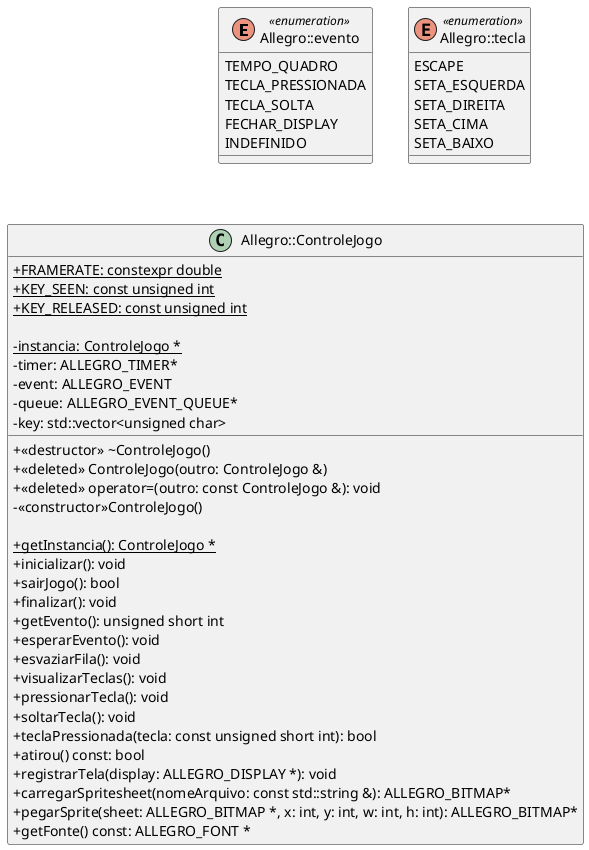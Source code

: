 @startuml
!startsub CONTROLE_JOGO

skinparam classAttributeIconSize 0

enum "Allegro::evento" <<enumeration>> {
    TEMPO_QUADRO
    TECLA_PRESSIONADA
    TECLA_SOLTA
    FECHAR_DISPLAY
    INDEFINIDO
}

enum "Allegro::tecla" <<enumeration>>{
    ESCAPE
    SETA_ESQUERDA
    SETA_DIREITA
    SETA_CIMA
    SETA_BAIXO
}

class "Allegro::ControleJogo"{
    + <<destructor>> ~ControleJogo()
    + <<deleted>> ControleJogo(outro: ControleJogo &)
    + <<deleted>> operator=(outro: const ControleJogo &): void 
    - <<constructor>>ControleJogo()

    + {static} getInstancia(): ControleJogo *
    + {static} FRAMERATE: constexpr double
    + {static} KEY_SEEN: const unsigned int 
    + {static} KEY_RELEASED: const unsigned int 
    + inicializar(): void 
    + sairJogo(): bool 
    + finalizar(): void 
    + getEvento(): unsigned short int 
    + esperarEvento(): void 
    + esvaziarFila(): void 
    + visualizarTeclas(): void 
    + pressionarTecla(): void 
    + soltarTecla(): void 
    + teclaPressionada(tecla: const unsigned short int): bool 
    + atirou() const: bool 
    + registrarTela(display: ALLEGRO_DISPLAY *): void 
    + carregarSpritesheet(nomeArquivo: const std::string &): ALLEGRO_BITMAP* 
    + pegarSprite(sheet: ALLEGRO_BITMAP *, x: int, y: int, w: int, h: int): ALLEGRO_BITMAP* 
    + getFonte() const: ALLEGRO_FONT *

    - {static} instancia: ControleJogo *
    - timer: ALLEGRO_TIMER* 
    - event: ALLEGRO_EVENT 
    - queue: ALLEGRO_EVENT_QUEUE* 
    - key: std::vector<unsigned char>

}

!endsub
@enduml